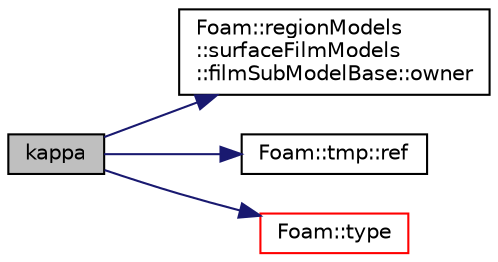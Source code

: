 digraph "kappa"
{
  bgcolor="transparent";
  edge [fontname="Helvetica",fontsize="10",labelfontname="Helvetica",labelfontsize="10"];
  node [fontname="Helvetica",fontsize="10",shape=record];
  rankdir="LR";
  Node3088 [label="kappa",height=0.2,width=0.4,color="black", fillcolor="grey75", style="filled", fontcolor="black"];
  Node3088 -> Node3089 [color="midnightblue",fontsize="10",style="solid",fontname="Helvetica"];
  Node3089 [label="Foam::regionModels\l::surfaceFilmModels\l::filmSubModelBase::owner",height=0.2,width=0.4,color="black",URL="$a30125.html#a9002aeea87356bb78bf0dabcf1f745d8",tooltip="Return const access to the owner surface film model. "];
  Node3088 -> Node3090 [color="midnightblue",fontsize="10",style="solid",fontname="Helvetica"];
  Node3090 [label="Foam::tmp::ref",height=0.2,width=0.4,color="black",URL="$a27077.html#aeaf81e641282874cef07f5b808efc83b",tooltip="Return non-const reference or generate a fatal error. "];
  Node3088 -> Node3091 [color="midnightblue",fontsize="10",style="solid",fontname="Helvetica"];
  Node3091 [label="Foam::type",height=0.2,width=0.4,color="red",URL="$a21851.html#aec48583af672626378f501eb9fc32cd1",tooltip="Return the file type: DIRECTORY or FILE. "];
}
